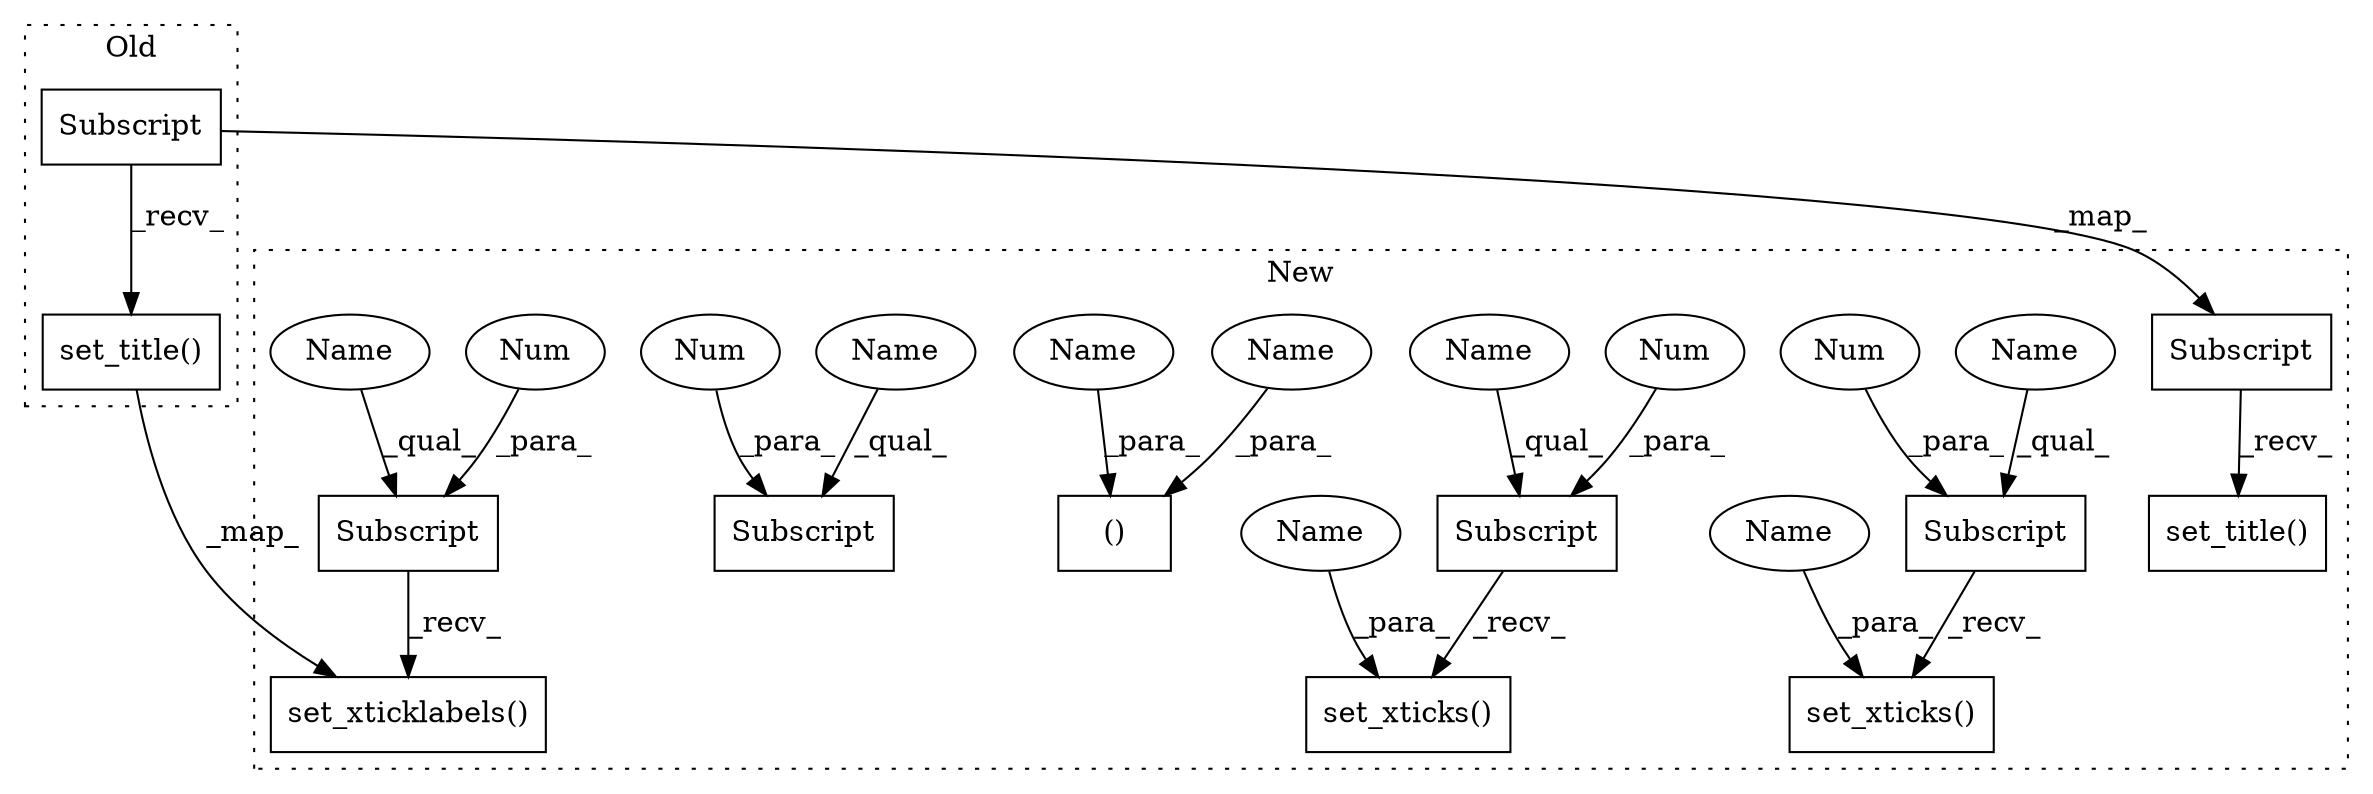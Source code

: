 digraph G {
subgraph cluster0 {
1 [label="set_title()" a="75" s="2134,2188" l="16,1" shape="box"];
5 [label="Subscript" a="63" s="2134,0" l="5,0" shape="box"];
label = "Old";
style="dotted";
}
subgraph cluster1 {
2 [label="set_xticklabels()" a="75" s="2737,2797" l="22,1" shape="box"];
3 [label="Subscript" a="63" s="2737,0" l="5,0" shape="box"];
4 [label="Subscript" a="63" s="2678,0" l="5,0" shape="box"];
6 [label="Subscript" a="63" s="2811,0" l="5,0" shape="box"];
7 [label="set_title()" a="75" s="2811,2831" l="16,1" shape="box"];
8 [label="Subscript" a="63" s="2628,0" l="5,0" shape="box"];
9 [label="set_xticks()" a="75" s="2678,2710" l="17,14" shape="box"];
10 [label="Subscript" a="63" s="2570,0" l="5,0" shape="box"];
11 [label="set_xticks()" a="75" s="2570,2602" l="17,13" shape="box"];
12 [label="Num" a="76" s="2681" l="1" shape="ellipse"];
13 [label="Num" a="76" s="2740" l="1" shape="ellipse"];
14 [label="Num" a="76" s="2573" l="1" shape="ellipse"];
15 [label="Num" a="76" s="2631" l="1" shape="ellipse"];
16 [label="()" a="54" s="2496" l="17" shape="box"];
17 [label="Name" a="87" s="2498" l="15" shape="ellipse"];
18 [label="Name" a="87" s="2695" l="15" shape="ellipse"];
19 [label="Name" a="87" s="2481" l="15" shape="ellipse"];
20 [label="Name" a="87" s="2587" l="15" shape="ellipse"];
21 [label="Name" a="87" s="2678" l="2" shape="ellipse"];
22 [label="Name" a="87" s="2737" l="2" shape="ellipse"];
23 [label="Name" a="87" s="2628" l="2" shape="ellipse"];
24 [label="Name" a="87" s="2570" l="2" shape="ellipse"];
label = "New";
style="dotted";
}
1 -> 2 [label="_map_"];
3 -> 2 [label="_recv_"];
4 -> 9 [label="_recv_"];
5 -> 1 [label="_recv_"];
5 -> 6 [label="_map_"];
6 -> 7 [label="_recv_"];
10 -> 11 [label="_recv_"];
12 -> 4 [label="_para_"];
13 -> 3 [label="_para_"];
14 -> 10 [label="_para_"];
15 -> 8 [label="_para_"];
17 -> 16 [label="_para_"];
18 -> 9 [label="_para_"];
19 -> 16 [label="_para_"];
20 -> 11 [label="_para_"];
21 -> 4 [label="_qual_"];
22 -> 3 [label="_qual_"];
23 -> 8 [label="_qual_"];
24 -> 10 [label="_qual_"];
}